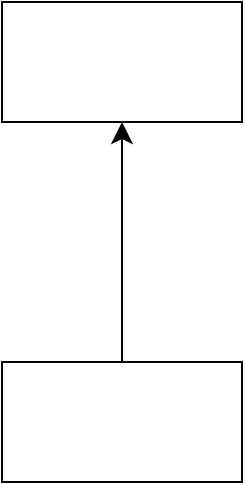 <mxfile version="24.7.6">
  <diagram name="第 1 页" id="CioDoGZRfaIWhvgI7YC6">
    <mxGraphModel dx="1218" dy="832" grid="1" gridSize="10" guides="1" tooltips="1" connect="1" arrows="1" fold="1" page="1" pageScale="1" pageWidth="827" pageHeight="1169" math="0" shadow="0">
      <root>
        <mxCell id="0" />
        <mxCell id="1" parent="0" />
        <mxCell id="LzOvdojnUMYJSzt0HMEC-3" value="" style="edgeStyle=none;curved=1;rounded=0;orthogonalLoop=1;jettySize=auto;html=1;fontSize=12;startSize=8;endSize=8;" edge="1" parent="1" source="LzOvdojnUMYJSzt0HMEC-1" target="LzOvdojnUMYJSzt0HMEC-2">
          <mxGeometry relative="1" as="geometry" />
        </mxCell>
        <mxCell id="LzOvdojnUMYJSzt0HMEC-1" value="" style="rounded=0;whiteSpace=wrap;html=1;" vertex="1" parent="1">
          <mxGeometry x="100" y="500" width="120" height="60" as="geometry" />
        </mxCell>
        <mxCell id="LzOvdojnUMYJSzt0HMEC-2" value="" style="rounded=0;whiteSpace=wrap;html=1;" vertex="1" parent="1">
          <mxGeometry x="100" y="320" width="120" height="60" as="geometry" />
        </mxCell>
      </root>
    </mxGraphModel>
  </diagram>
</mxfile>
